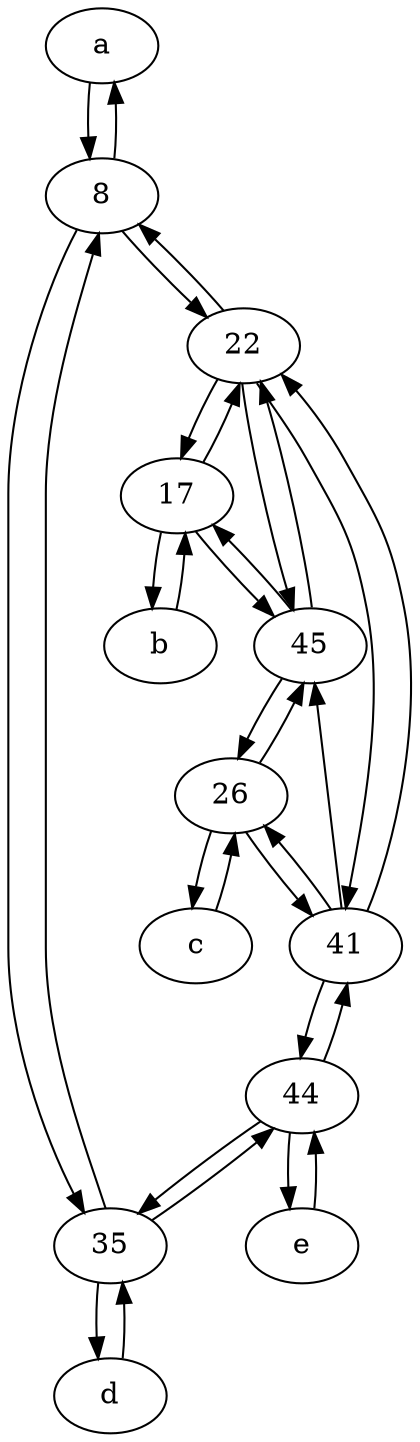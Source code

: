 digraph  {
	a [pos="40,10!"];
	35;
	b [pos="50,20!"];
	22;
	e [pos="30,50!"];
	44;
	17;
	c [pos="20,10!"];
	45;
	41;
	d [pos="20,30!"];
	8;
	26;
	17 -> 45;
	41 -> 45;
	22 -> 41;
	26 -> c;
	a -> 8;
	44 -> 41;
	41 -> 22;
	35 -> d;
	8 -> a;
	c -> 26;
	b -> 17;
	17 -> b;
	8 -> 22;
	22 -> 8;
	35 -> 8;
	44 -> e;
	e -> 44;
	41 -> 44;
	26 -> 45;
	41 -> 26;
	17 -> 22;
	45 -> 17;
	22 -> 45;
	44 -> 35;
	d -> 35;
	22 -> 17;
	26 -> 41;
	45 -> 22;
	45 -> 26;
	35 -> 44;
	8 -> 35;

	}
